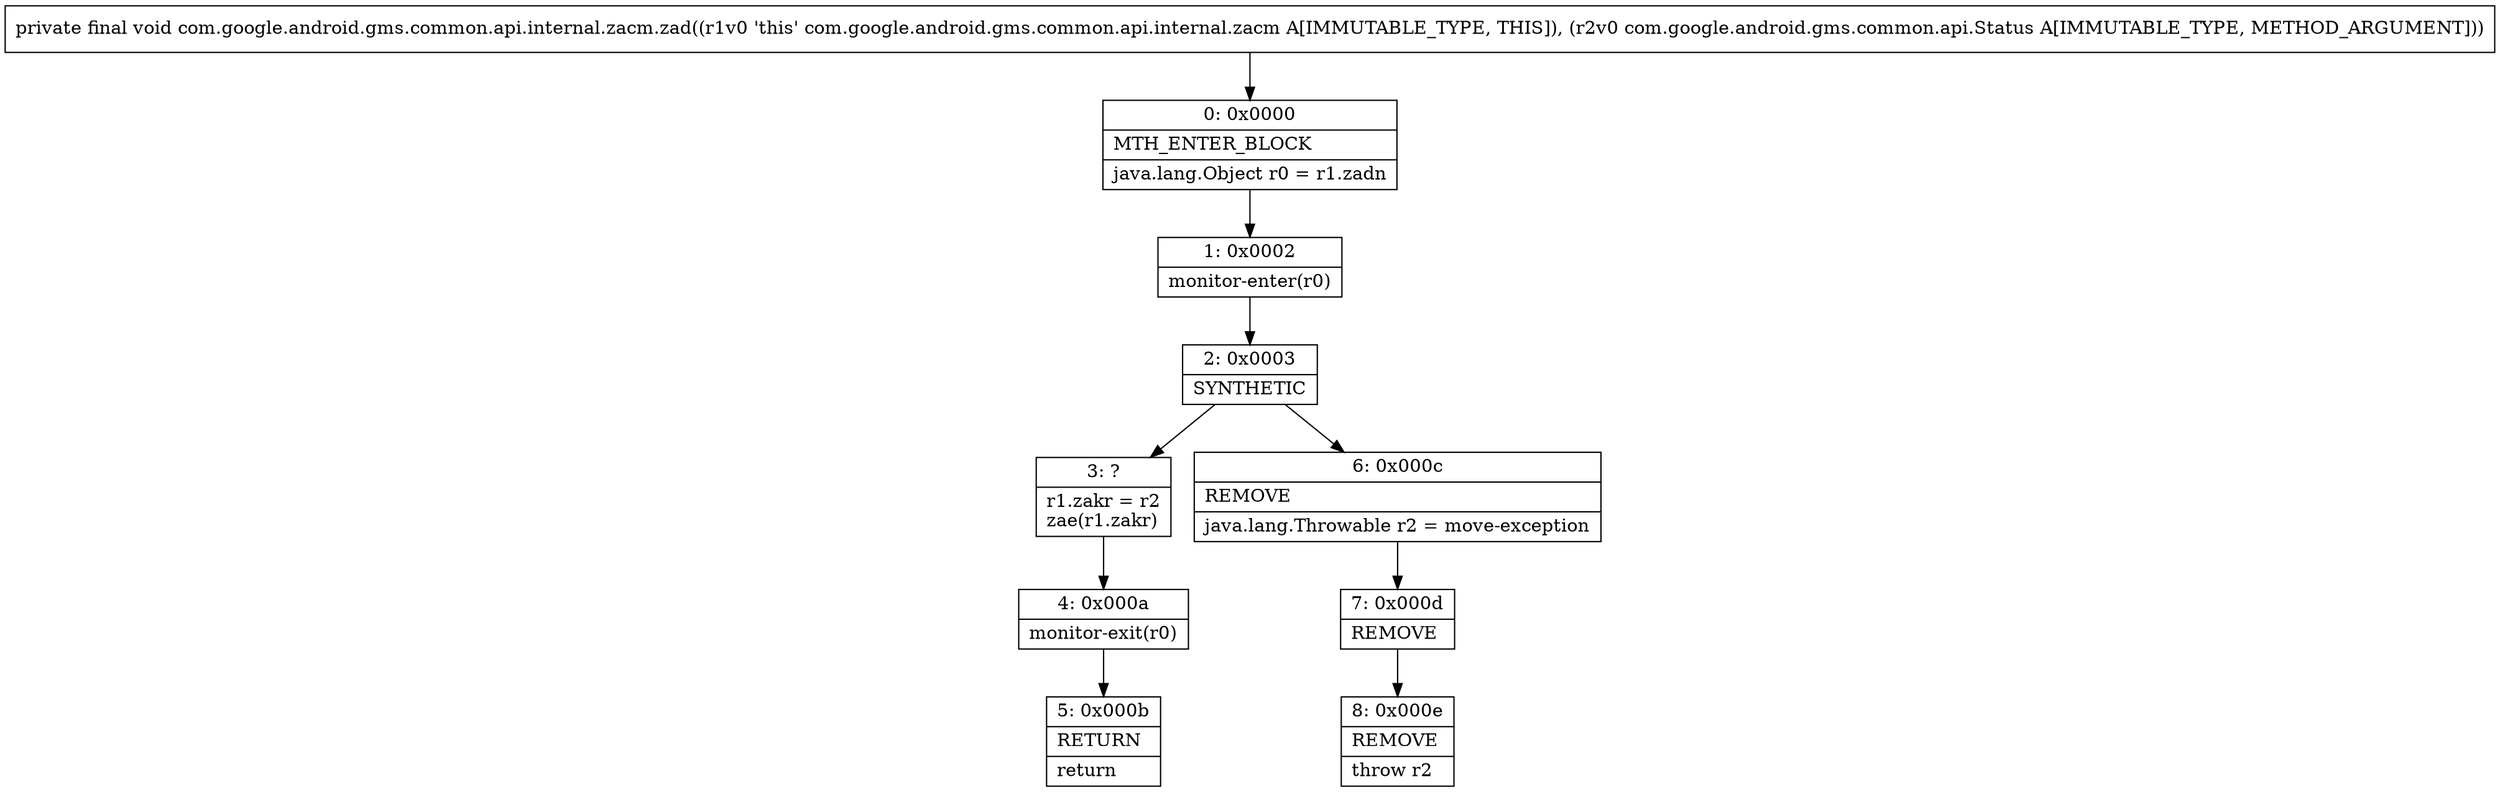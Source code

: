 digraph "CFG forcom.google.android.gms.common.api.internal.zacm.zad(Lcom\/google\/android\/gms\/common\/api\/Status;)V" {
Node_0 [shape=record,label="{0\:\ 0x0000|MTH_ENTER_BLOCK\l|java.lang.Object r0 = r1.zadn\l}"];
Node_1 [shape=record,label="{1\:\ 0x0002|monitor\-enter(r0)\l}"];
Node_2 [shape=record,label="{2\:\ 0x0003|SYNTHETIC\l}"];
Node_3 [shape=record,label="{3\:\ ?|r1.zakr = r2\lzae(r1.zakr)\l}"];
Node_4 [shape=record,label="{4\:\ 0x000a|monitor\-exit(r0)\l}"];
Node_5 [shape=record,label="{5\:\ 0x000b|RETURN\l|return\l}"];
Node_6 [shape=record,label="{6\:\ 0x000c|REMOVE\l|java.lang.Throwable r2 = move\-exception\l}"];
Node_7 [shape=record,label="{7\:\ 0x000d|REMOVE\l}"];
Node_8 [shape=record,label="{8\:\ 0x000e|REMOVE\l|throw r2\l}"];
MethodNode[shape=record,label="{private final void com.google.android.gms.common.api.internal.zacm.zad((r1v0 'this' com.google.android.gms.common.api.internal.zacm A[IMMUTABLE_TYPE, THIS]), (r2v0 com.google.android.gms.common.api.Status A[IMMUTABLE_TYPE, METHOD_ARGUMENT])) }"];
MethodNode -> Node_0;
Node_0 -> Node_1;
Node_1 -> Node_2;
Node_2 -> Node_3;
Node_2 -> Node_6;
Node_3 -> Node_4;
Node_4 -> Node_5;
Node_6 -> Node_7;
Node_7 -> Node_8;
}


